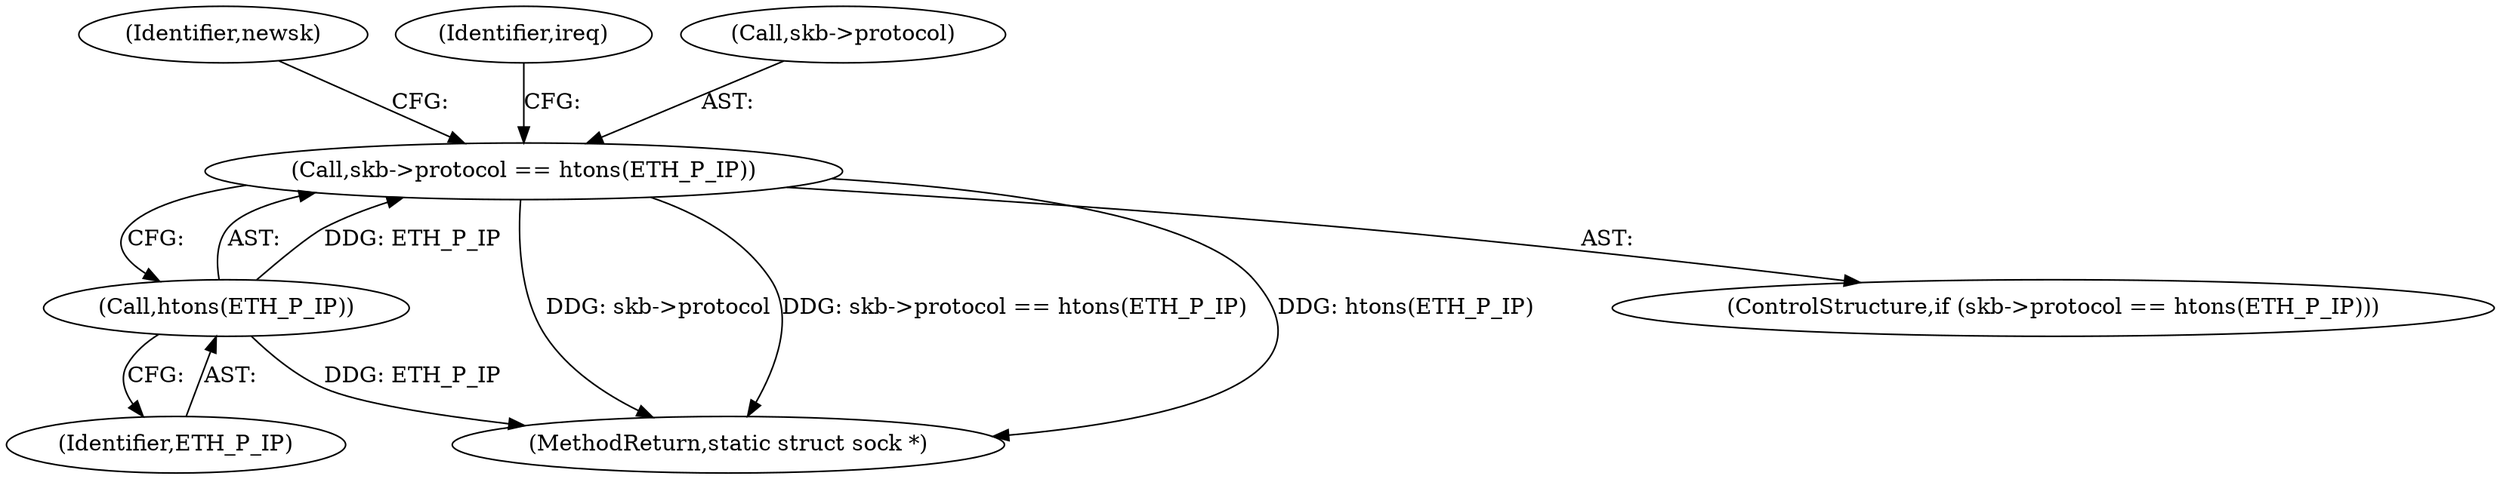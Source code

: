 digraph "0_linux_45f6fad84cc305103b28d73482b344d7f5b76f39_17@pointer" {
"1000133" [label="(Call,skb->protocol == htons(ETH_P_IP))"];
"1000137" [label="(Call,htons(ETH_P_IP))"];
"1000141" [label="(Identifier,newsk)"];
"1000133" [label="(Call,skb->protocol == htons(ETH_P_IP))"];
"1000271" [label="(Identifier,ireq)"];
"1000646" [label="(MethodReturn,static struct sock *)"];
"1000137" [label="(Call,htons(ETH_P_IP))"];
"1000134" [label="(Call,skb->protocol)"];
"1000138" [label="(Identifier,ETH_P_IP)"];
"1000132" [label="(ControlStructure,if (skb->protocol == htons(ETH_P_IP)))"];
"1000133" -> "1000132"  [label="AST: "];
"1000133" -> "1000137"  [label="CFG: "];
"1000134" -> "1000133"  [label="AST: "];
"1000137" -> "1000133"  [label="AST: "];
"1000141" -> "1000133"  [label="CFG: "];
"1000271" -> "1000133"  [label="CFG: "];
"1000133" -> "1000646"  [label="DDG: skb->protocol"];
"1000133" -> "1000646"  [label="DDG: skb->protocol == htons(ETH_P_IP)"];
"1000133" -> "1000646"  [label="DDG: htons(ETH_P_IP)"];
"1000137" -> "1000133"  [label="DDG: ETH_P_IP"];
"1000137" -> "1000138"  [label="CFG: "];
"1000138" -> "1000137"  [label="AST: "];
"1000137" -> "1000646"  [label="DDG: ETH_P_IP"];
}
